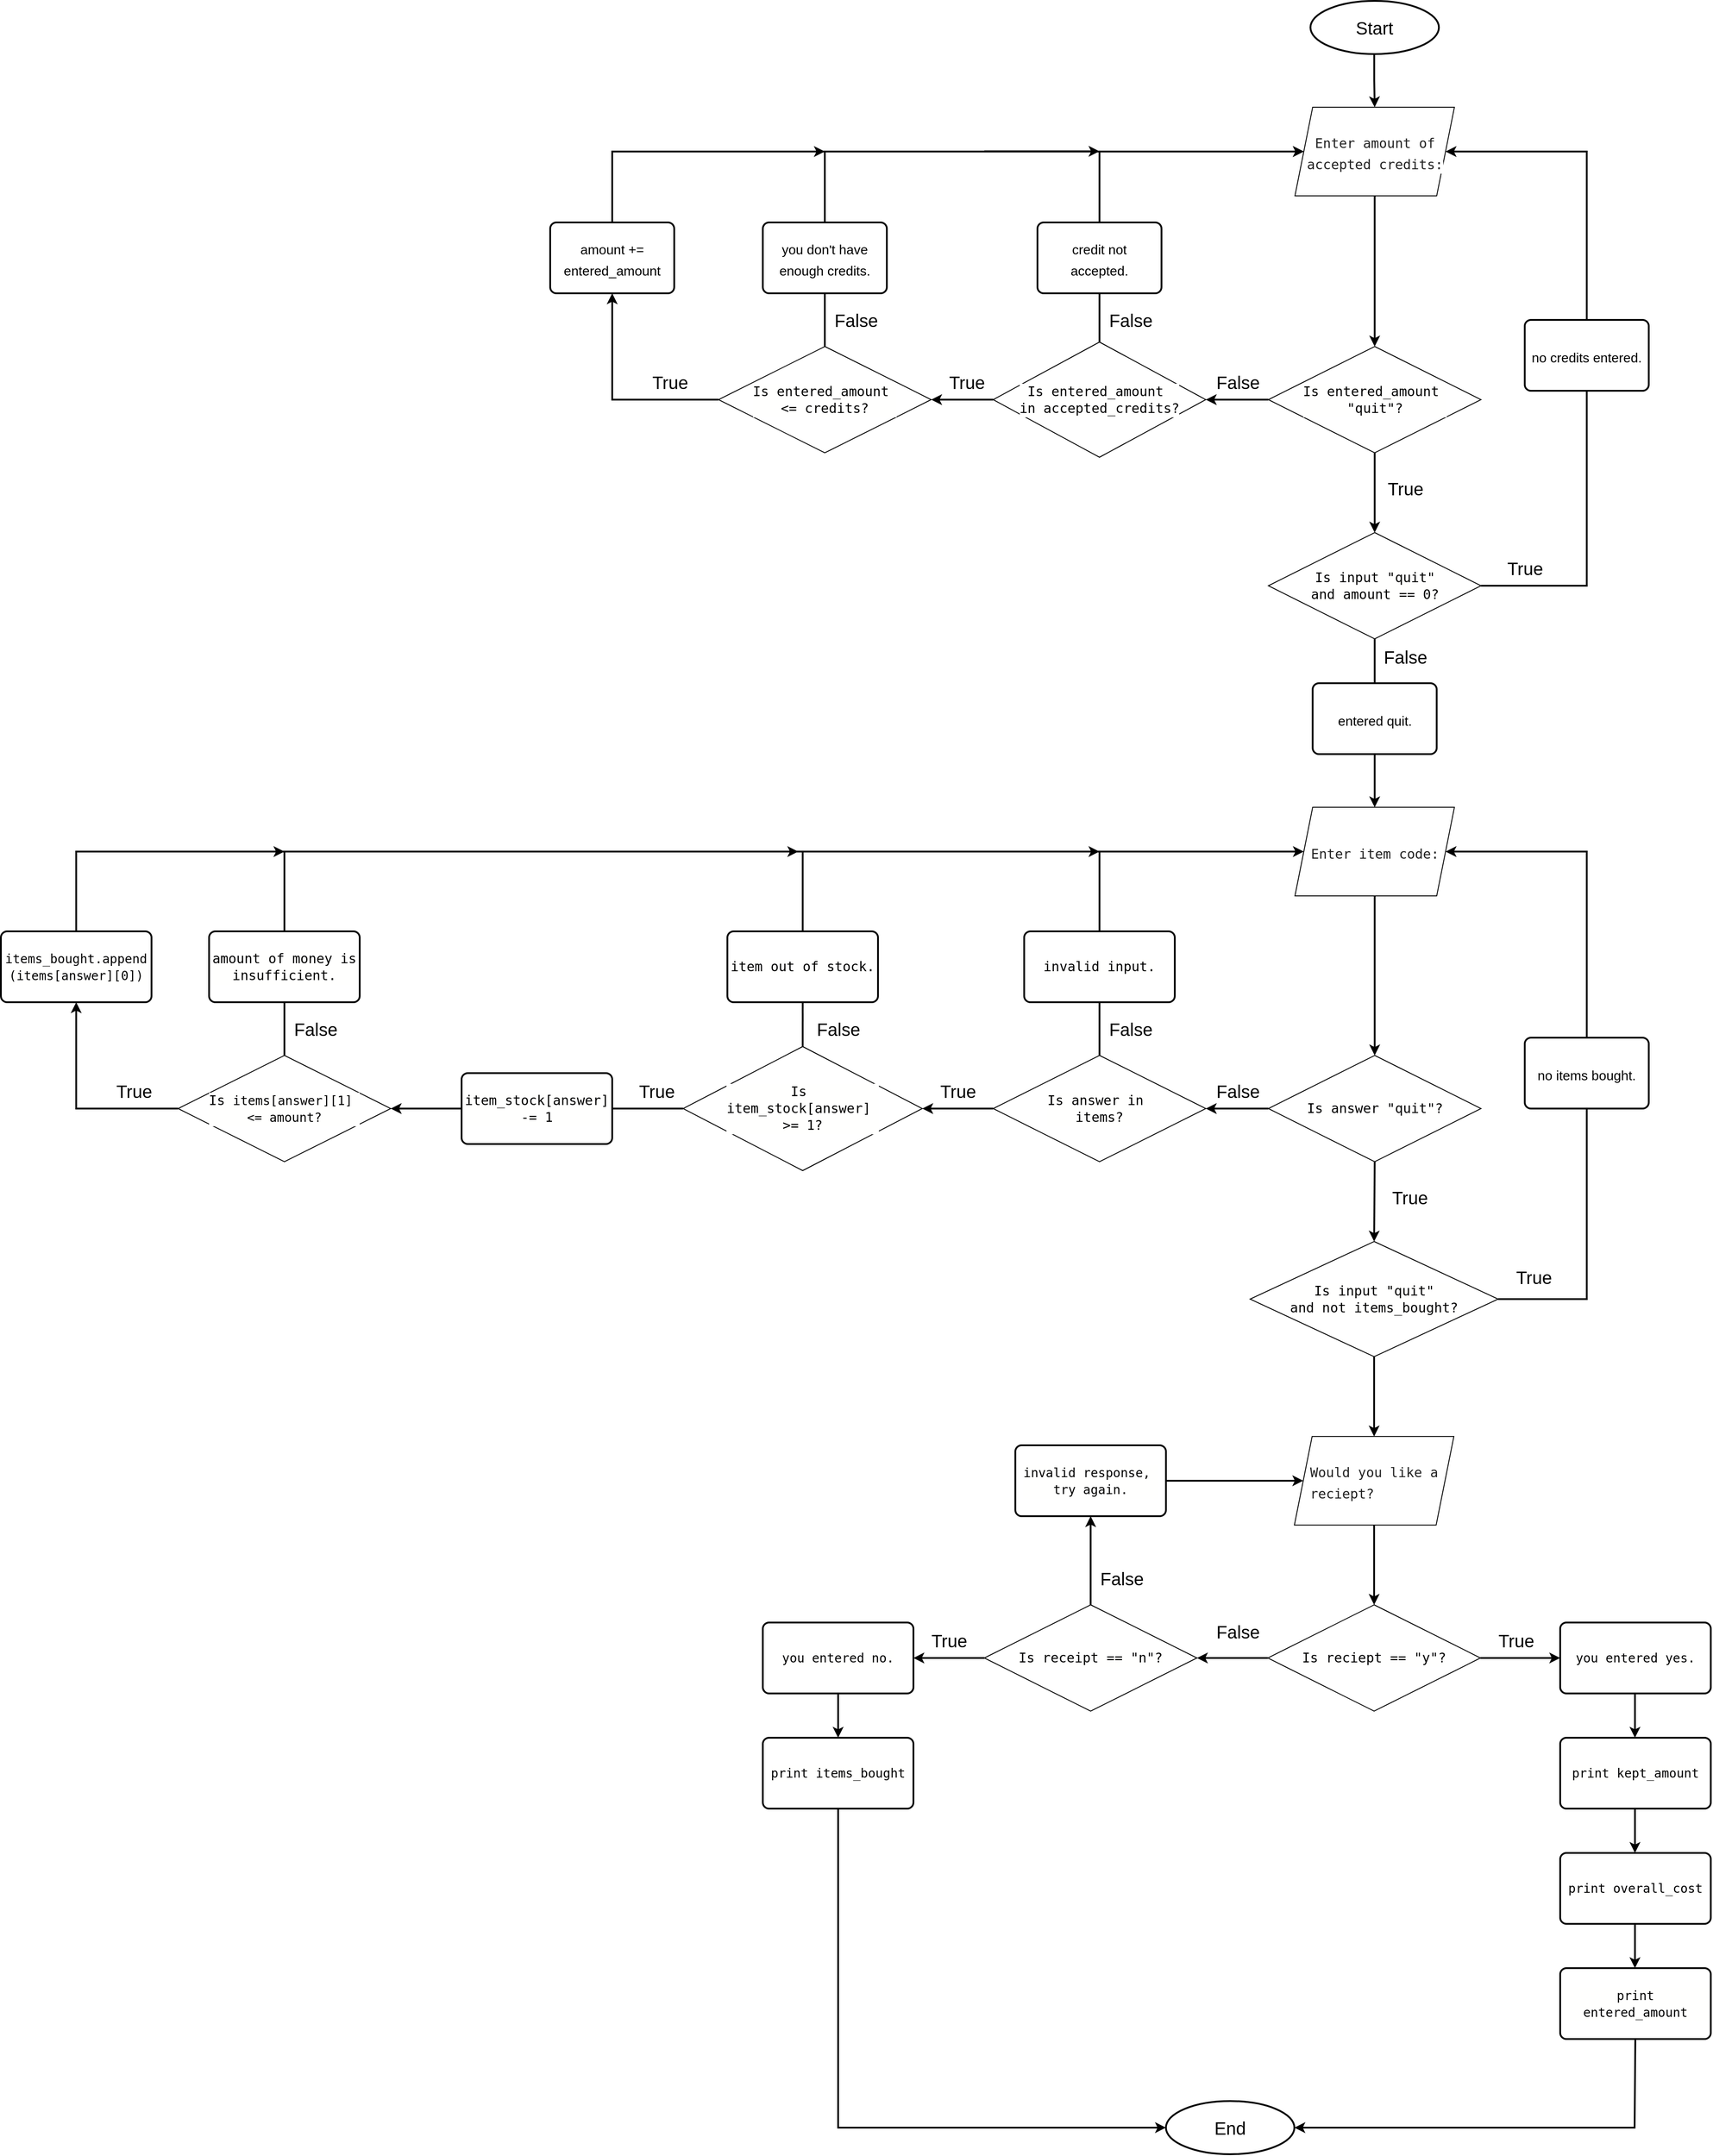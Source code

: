 <mxfile version="20.6.2" type="github"><diagram id="AeGw32pm_q0dVkdptVZy" name="Page-1"><mxGraphModel dx="5394" dy="1588" grid="1" gridSize="10" guides="1" tooltips="1" connect="1" arrows="1" fold="1" page="1" pageScale="1" pageWidth="850" pageHeight="1100" math="0" shadow="0"><root><mxCell id="0"/><mxCell id="1" parent="0"/><mxCell id="p3acffodRcYnQTHABp-Y-1" value="&lt;font style=&quot;font-size: 20px;&quot;&gt;Start&lt;/font&gt;" style="strokeWidth=2;html=1;shape=mxgraph.flowchart.start_1;whiteSpace=wrap;" vertex="1" parent="1"><mxGeometry x="-851.87" y="80" width="145" height="60" as="geometry"/></mxCell><mxCell id="p3acffodRcYnQTHABp-Y-3" value="" style="endArrow=classic;html=1;rounded=0;fontSize=20;entryX=0.5;entryY=0;entryDx=0;entryDy=0;strokeWidth=2;" edge="1" parent="1" target="p3acffodRcYnQTHABp-Y-4"><mxGeometry width="50" height="50" relative="1" as="geometry"><mxPoint x="-779.88" y="140" as="sourcePoint"/><mxPoint x="-779.88" y="200" as="targetPoint"/><Array as="points"><mxPoint x="-779.88" y="170"/></Array></mxGeometry></mxCell><mxCell id="p3acffodRcYnQTHABp-Y-4" value="&lt;span style=&quot;color: rgb(33, 33, 33); font-family: monospace; text-align: start; background-color: rgb(255, 255, 255);&quot;&gt;&lt;font style=&quot;font-size: 15px;&quot;&gt;Enter amount of &lt;br&gt;accepted credits:&lt;/font&gt;&lt;/span&gt;" style="shape=parallelogram;perimeter=parallelogramPerimeter;whiteSpace=wrap;html=1;fixedSize=1;fontSize=20;" vertex="1" parent="1"><mxGeometry x="-869.37" y="200" width="180" height="100" as="geometry"/></mxCell><mxCell id="p3acffodRcYnQTHABp-Y-7" value="&lt;div style=&quot;background-color: rgb(255, 255, 254); font-family: monospace, Consolas, &amp;quot;Courier New&amp;quot;, monospace; line-height: 19px; font-size: 15px;&quot;&gt;Is entered_amount&amp;nbsp;&lt;/div&gt;&lt;div style=&quot;background-color: rgb(255, 255, 254); font-family: monospace, Consolas, &amp;quot;Courier New&amp;quot;, monospace; line-height: 19px; font-size: 15px;&quot;&gt;&quot;quit&quot;?&lt;/div&gt;" style="rhombus;whiteSpace=wrap;html=1;fontSize=20;" vertex="1" parent="1"><mxGeometry x="-899.37" y="470" width="240.01" height="120" as="geometry"/></mxCell><mxCell id="p3acffodRcYnQTHABp-Y-10" value="" style="endArrow=classic;html=1;rounded=0;fontSize=15;strokeWidth=2;exitX=0.5;exitY=1;exitDx=0;exitDy=0;entryX=0.5;entryY=0;entryDx=0;entryDy=0;" edge="1" parent="1" source="p3acffodRcYnQTHABp-Y-7" target="p3acffodRcYnQTHABp-Y-77"><mxGeometry width="50" height="50" relative="1" as="geometry"><mxPoint x="-650" y="500" as="sourcePoint"/><mxPoint x="-779" y="700" as="targetPoint"/><Array as="points"/></mxGeometry></mxCell><mxCell id="p3acffodRcYnQTHABp-Y-22" value="&lt;span style=&quot;font-size: 20px;&quot;&gt;False&lt;/span&gt;" style="text;html=1;align=center;verticalAlign=middle;resizable=0;points=[];autosize=1;strokeColor=none;fillColor=none;fontSize=15;" vertex="1" parent="1"><mxGeometry x="-969.37" y="490" width="70" height="40" as="geometry"/></mxCell><mxCell id="p3acffodRcYnQTHABp-Y-28" value="" style="endArrow=classic;html=1;rounded=0;strokeWidth=2;fontSize=20;fontColor=#000000;jumpSize=8;entryX=0;entryY=0.5;entryDx=0;entryDy=0;" edge="1" parent="1" target="p3acffodRcYnQTHABp-Y-4"><mxGeometry width="50" height="50" relative="1" as="geometry"><mxPoint x="-1020" y="250" as="sourcePoint"/><mxPoint x="-800" y="320" as="targetPoint"/></mxGeometry></mxCell><mxCell id="p3acffodRcYnQTHABp-Y-29" value="&lt;div style=&quot;background-color: rgb(255, 255, 254); font-family: monospace, Consolas, &amp;quot;Courier New&amp;quot;, monospace; line-height: 19px; font-size: 15px;&quot;&gt;&lt;font style=&quot;font-size: 15px;&quot;&gt;Is entered_amount&amp;nbsp;&lt;/font&gt;&lt;/div&gt;&lt;div style=&quot;background-color: rgb(255, 255, 254); font-family: monospace, Consolas, &amp;quot;Courier New&amp;quot;, monospace; line-height: 19px; font-size: 15px;&quot;&gt;&lt;font style=&quot;font-size: 15px;&quot;&gt;&amp;lt;=&amp;nbsp;&lt;/font&gt;credits?&lt;/div&gt;" style="rhombus;whiteSpace=wrap;html=1;fontSize=20;" vertex="1" parent="1"><mxGeometry x="-1520" y="470" width="240.01" height="120" as="geometry"/></mxCell><mxCell id="p3acffodRcYnQTHABp-Y-34" value="" style="endArrow=classic;html=1;rounded=0;strokeWidth=2;fontSize=20;fontColor=#000000;jumpSize=8;exitX=0;exitY=0.5;exitDx=0;exitDy=0;entryX=1;entryY=0.5;entryDx=0;entryDy=0;" edge="1" parent="1" source="p3acffodRcYnQTHABp-Y-7" target="p3acffodRcYnQTHABp-Y-36"><mxGeometry width="50" height="50" relative="1" as="geometry"><mxPoint x="-919.37" y="530.0" as="sourcePoint"/><mxPoint x="-780" y="660" as="targetPoint"/></mxGeometry></mxCell><mxCell id="p3acffodRcYnQTHABp-Y-36" value="&lt;div style=&quot;background-color: rgb(255, 255, 254); font-family: monospace, Consolas, &amp;quot;Courier New&amp;quot;, monospace; line-height: 19px; font-size: 15px;&quot;&gt;&lt;font style=&quot;font-size: 15px;&quot;&gt;Is entered_amount&amp;nbsp;&lt;/font&gt;&lt;/div&gt;&lt;div style=&quot;background-color: rgb(255, 255, 254); font-family: monospace, Consolas, &amp;quot;Courier New&amp;quot;, monospace; line-height: 19px; font-size: 15px;&quot;&gt;&lt;font style=&quot;font-size: 15px;&quot;&gt;in&amp;nbsp;&lt;/font&gt;accepted_credits?&lt;/div&gt;" style="rhombus;whiteSpace=wrap;html=1;fontSize=20;" vertex="1" parent="1"><mxGeometry x="-1210" y="465" width="240.01" height="130" as="geometry"/></mxCell><mxCell id="p3acffodRcYnQTHABp-Y-44" value="&lt;span style=&quot;font-size: 20px;&quot;&gt;True&lt;/span&gt;" style="text;html=1;align=center;verticalAlign=middle;resizable=0;points=[];autosize=1;strokeColor=none;fillColor=none;fontSize=15;" vertex="1" parent="1"><mxGeometry x="-1270" y="490" width="60" height="40" as="geometry"/></mxCell><mxCell id="p3acffodRcYnQTHABp-Y-46" value="&lt;span style=&quot;font-size: 15px;&quot;&gt;amount +=&lt;br&gt;entered_amount&lt;/span&gt;" style="rounded=1;whiteSpace=wrap;html=1;absoluteArcSize=1;arcSize=14;strokeWidth=2;fontSize=20;fontColor=#000000;" vertex="1" parent="1"><mxGeometry x="-1710" y="330" width="140" height="80" as="geometry"/></mxCell><mxCell id="p3acffodRcYnQTHABp-Y-58" value="&lt;span style=&quot;color: rgb(33, 33, 33); font-family: monospace; text-align: start; background-color: rgb(255, 255, 255);&quot;&gt;&lt;font style=&quot;font-size: 15px;&quot;&gt;Enter item code:&lt;/font&gt;&lt;/span&gt;" style="shape=parallelogram;perimeter=parallelogramPerimeter;whiteSpace=wrap;html=1;fixedSize=1;fontSize=20;" vertex="1" parent="1"><mxGeometry x="-869.36" y="990" width="180" height="100" as="geometry"/></mxCell><mxCell id="p3acffodRcYnQTHABp-Y-59" value="&lt;div style=&quot;background-color: rgb(255, 255, 254); font-family: monospace, Consolas, &amp;quot;Courier New&amp;quot;, monospace; line-height: 19px; font-size: 15px;&quot;&gt;&lt;font style=&quot;font-size: 15px;&quot;&gt;Is answer in&amp;nbsp;&lt;/font&gt;&lt;/div&gt;&lt;div style=&quot;background-color: rgb(255, 255, 254); font-family: monospace, Consolas, &amp;quot;Courier New&amp;quot;, monospace; line-height: 19px; font-size: 15px;&quot;&gt;&lt;font style=&quot;font-size: 15px;&quot;&gt;items?&lt;/font&gt;&lt;/div&gt;" style="rhombus;whiteSpace=wrap;html=1;fontSize=20;" vertex="1" parent="1"><mxGeometry x="-1209.99" y="1270" width="240.01" height="120" as="geometry"/></mxCell><mxCell id="p3acffodRcYnQTHABp-Y-61" value="&lt;div style=&quot;background-color: rgb(255, 255, 254); font-family: monospace, Consolas, &amp;quot;Courier New&amp;quot;, monospace; line-height: 19px; font-size: 15px;&quot;&gt;Is answer &quot;quit&quot;?&lt;/div&gt;" style="rhombus;whiteSpace=wrap;html=1;fontSize=20;" vertex="1" parent="1"><mxGeometry x="-899.36" y="1270" width="240.01" height="120" as="geometry"/></mxCell><mxCell id="p3acffodRcYnQTHABp-Y-62" value="" style="endArrow=classic;html=1;rounded=0;strokeWidth=2;fontSize=15;fontColor=#000000;jumpSize=8;exitX=0;exitY=0.5;exitDx=0;exitDy=0;entryX=1;entryY=0.5;entryDx=0;entryDy=0;" edge="1" parent="1" source="p3acffodRcYnQTHABp-Y-36" target="p3acffodRcYnQTHABp-Y-29"><mxGeometry width="50" height="50" relative="1" as="geometry"><mxPoint x="-1230" y="650" as="sourcePoint"/><mxPoint x="-1180" y="600" as="targetPoint"/></mxGeometry></mxCell><mxCell id="p3acffodRcYnQTHABp-Y-69" value="" style="endArrow=classic;html=1;rounded=0;strokeWidth=2;fontSize=15;fontColor=#000000;jumpSize=8;exitX=0.5;exitY=1;exitDx=0;exitDy=0;entryX=0.5;entryY=0;entryDx=0;entryDy=0;" edge="1" parent="1" source="p3acffodRcYnQTHABp-Y-4" target="p3acffodRcYnQTHABp-Y-7"><mxGeometry width="50" height="50" relative="1" as="geometry"><mxPoint x="-759.37" y="300" as="sourcePoint"/><mxPoint x="-730" y="400" as="targetPoint"/></mxGeometry></mxCell><mxCell id="p3acffodRcYnQTHABp-Y-70" value="" style="endArrow=classic;html=1;rounded=0;strokeWidth=2;fontSize=15;fontColor=#000000;jumpSize=8;exitX=0;exitY=0.5;exitDx=0;exitDy=0;entryX=0.5;entryY=1;entryDx=0;entryDy=0;" edge="1" parent="1" source="p3acffodRcYnQTHABp-Y-29" target="p3acffodRcYnQTHABp-Y-46"><mxGeometry width="50" height="50" relative="1" as="geometry"><mxPoint x="-1550" y="580" as="sourcePoint"/><mxPoint x="-1720" y="530" as="targetPoint"/><Array as="points"><mxPoint x="-1640" y="530"/></Array></mxGeometry></mxCell><mxCell id="p3acffodRcYnQTHABp-Y-73" value="" style="endArrow=classic;html=1;rounded=0;strokeWidth=2;fontSize=15;fontColor=#000000;jumpSize=8;exitX=0.5;exitY=0;exitDx=0;exitDy=0;" edge="1" parent="1" source="p3acffodRcYnQTHABp-Y-46" target="p3acffodRcYnQTHABp-Y-4"><mxGeometry width="50" height="50" relative="1" as="geometry"><mxPoint x="-1650" y="280" as="sourcePoint"/><mxPoint x="-1620" y="200" as="targetPoint"/><Array as="points"><mxPoint x="-1640" y="250"/></Array></mxGeometry></mxCell><mxCell id="p3acffodRcYnQTHABp-Y-74" value="" style="endArrow=classic;html=1;rounded=0;strokeWidth=2;fontSize=15;fontColor=#000000;jumpSize=8;entryX=0.5;entryY=0;entryDx=0;entryDy=0;exitX=0.5;exitY=1;exitDx=0;exitDy=0;" edge="1" parent="1" source="p3acffodRcYnQTHABp-Y-58" target="p3acffodRcYnQTHABp-Y-61"><mxGeometry width="50" height="50" relative="1" as="geometry"><mxPoint x="-1139.99" y="960" as="sourcePoint"/><mxPoint x="-1089.99" y="910" as="targetPoint"/></mxGeometry></mxCell><mxCell id="p3acffodRcYnQTHABp-Y-75" value="" style="endArrow=none;html=1;rounded=0;strokeWidth=2;fontSize=15;fontColor=#000000;jumpSize=8;exitX=0.5;exitY=0;exitDx=0;exitDy=0;" edge="1" parent="1" source="p3acffodRcYnQTHABp-Y-36"><mxGeometry width="50" height="50" relative="1" as="geometry"><mxPoint x="-1060" y="430" as="sourcePoint"/><mxPoint x="-1090" y="250" as="targetPoint"/></mxGeometry></mxCell><mxCell id="p3acffodRcYnQTHABp-Y-76" value="" style="endArrow=none;html=1;rounded=0;strokeWidth=2;fontSize=15;fontColor=#000000;jumpSize=8;exitX=0.5;exitY=0;exitDx=0;exitDy=0;" edge="1" parent="1"><mxGeometry width="50" height="50" relative="1" as="geometry"><mxPoint x="-1399.995" y="470" as="sourcePoint"/><mxPoint x="-1400" y="250" as="targetPoint"/></mxGeometry></mxCell><mxCell id="p3acffodRcYnQTHABp-Y-77" value="&lt;div style=&quot;background-color: rgb(255, 255, 254); font-family: monospace, Consolas, &amp;quot;Courier New&amp;quot;, monospace; line-height: 19px; font-size: 15px;&quot;&gt;Is input &quot;quit&quot;&lt;/div&gt;&lt;div style=&quot;background-color: rgb(255, 255, 254); font-family: monospace, Consolas, &amp;quot;Courier New&amp;quot;, monospace; line-height: 19px; font-size: 15px;&quot;&gt;and amount == 0?&lt;/div&gt;" style="rhombus;whiteSpace=wrap;html=1;fontSize=20;" vertex="1" parent="1"><mxGeometry x="-899.37" y="680" width="240.01" height="120" as="geometry"/></mxCell><mxCell id="p3acffodRcYnQTHABp-Y-79" value="" style="endArrow=classic;html=1;rounded=0;strokeWidth=2;fontSize=15;fontColor=#000000;jumpSize=8;exitX=1;exitY=0.5;exitDx=0;exitDy=0;entryX=1;entryY=0.5;entryDx=0;entryDy=0;" edge="1" parent="1" source="p3acffodRcYnQTHABp-Y-77" target="p3acffodRcYnQTHABp-Y-4"><mxGeometry width="50" height="50" relative="1" as="geometry"><mxPoint x="-630" y="740" as="sourcePoint"/><mxPoint x="-540" y="200.588" as="targetPoint"/><Array as="points"><mxPoint x="-540" y="740"/><mxPoint x="-540" y="250"/></Array></mxGeometry></mxCell><mxCell id="p3acffodRcYnQTHABp-Y-80" value="" style="endArrow=classic;html=1;rounded=0;strokeWidth=2;fontSize=15;fontColor=#000000;jumpSize=8;exitX=0.5;exitY=1;exitDx=0;exitDy=0;entryX=0.5;entryY=0;entryDx=0;entryDy=0;" edge="1" parent="1" source="p3acffodRcYnQTHABp-Y-77" target="p3acffodRcYnQTHABp-Y-58"><mxGeometry width="50" height="50" relative="1" as="geometry"><mxPoint x="-800" y="890" as="sourcePoint"/><mxPoint x="-750" y="840" as="targetPoint"/></mxGeometry></mxCell><mxCell id="p3acffodRcYnQTHABp-Y-83" value="" style="endArrow=classic;html=1;rounded=0;strokeWidth=2;fontSize=15;fontColor=#000000;jumpSize=8;" edge="1" parent="1"><mxGeometry width="50" height="50" relative="1" as="geometry"><mxPoint x="-1530" y="250" as="sourcePoint"/><mxPoint x="-1400" y="250" as="targetPoint"/></mxGeometry></mxCell><mxCell id="p3acffodRcYnQTHABp-Y-84" value="" style="endArrow=classic;html=1;rounded=0;strokeWidth=2;fontSize=15;fontColor=#000000;jumpSize=8;" edge="1" parent="1"><mxGeometry width="50" height="50" relative="1" as="geometry"><mxPoint x="-1220" y="249.76" as="sourcePoint"/><mxPoint x="-1090" y="249.76" as="targetPoint"/></mxGeometry></mxCell><mxCell id="p3acffodRcYnQTHABp-Y-85" value="&lt;div style=&quot;background-color: rgb(255, 255, 254); font-family: monospace, Consolas, &amp;quot;Courier New&amp;quot;, monospace; line-height: 19px; font-size: 15px;&quot;&gt;Is input &quot;quit&quot;&lt;/div&gt;&lt;div style=&quot;background-color: rgb(255, 255, 254); font-family: monospace, Consolas, &amp;quot;Courier New&amp;quot;, monospace; line-height: 19px; font-size: 15px;&quot;&gt;and not items_bought?&lt;/div&gt;" style="rhombus;whiteSpace=wrap;html=1;fontSize=20;" vertex="1" parent="1"><mxGeometry x="-919.99" y="1480" width="280" height="130" as="geometry"/></mxCell><mxCell id="p3acffodRcYnQTHABp-Y-86" value="" style="endArrow=classic;html=1;rounded=0;fontSize=15;strokeWidth=2;exitX=0.5;exitY=1;exitDx=0;exitDy=0;entryX=0.5;entryY=0;entryDx=0;entryDy=0;" edge="1" parent="1" source="p3acffodRcYnQTHABp-Y-61" target="p3acffodRcYnQTHABp-Y-85"><mxGeometry width="50" height="50" relative="1" as="geometry"><mxPoint x="-749.34" y="1400" as="sourcePoint"/><mxPoint x="-750.64" y="1510" as="targetPoint"/><Array as="points"/></mxGeometry></mxCell><mxCell id="p3acffodRcYnQTHABp-Y-87" value="" style="endArrow=classic;html=1;rounded=0;strokeWidth=2;fontSize=15;fontColor=#000000;jumpSize=8;exitX=1;exitY=0.5;exitDx=0;exitDy=0;entryX=1;entryY=0.5;entryDx=0;entryDy=0;" edge="1" parent="1" source="p3acffodRcYnQTHABp-Y-85" target="p3acffodRcYnQTHABp-Y-58"><mxGeometry width="50" height="50" relative="1" as="geometry"><mxPoint x="-609.99" y="1480" as="sourcePoint"/><mxPoint x="-539.99" y="1010" as="targetPoint"/><Array as="points"><mxPoint x="-539.99" y="1545"/><mxPoint x="-539.99" y="1040"/></Array></mxGeometry></mxCell><mxCell id="p3acffodRcYnQTHABp-Y-90" value="&lt;div style=&quot;background-color: rgb(255, 255, 254); font-family: monospace, Consolas, &amp;quot;Courier New&amp;quot;, monospace; line-height: 19px; font-size: 15px;&quot;&gt;&lt;font style=&quot;font-size: 15px;&quot;&gt;Is&amp;nbsp;&lt;/font&gt;&lt;/div&gt;&lt;div style=&quot;background-color: rgb(255, 255, 254); font-family: monospace, Consolas, &amp;quot;Courier New&amp;quot;, monospace; line-height: 19px; font-size: 15px;&quot;&gt;&lt;font style=&quot;font-size: 15px;&quot;&gt;item_stock[answer]&amp;nbsp;&lt;/font&gt;&lt;/div&gt;&lt;div style=&quot;background-color: rgb(255, 255, 254); font-family: monospace, Consolas, &amp;quot;Courier New&amp;quot;, monospace; line-height: 19px; font-size: 15px;&quot;&gt;&lt;font style=&quot;font-size: 15px;&quot;&gt;&amp;gt;= 1?&lt;/font&gt;&lt;/div&gt;" style="rhombus;whiteSpace=wrap;html=1;fontSize=20;" vertex="1" parent="1"><mxGeometry x="-1559.99" y="1260" width="270.01" height="140" as="geometry"/></mxCell><mxCell id="p3acffodRcYnQTHABp-Y-91" value="&lt;span style=&quot;font-size: 15px;&quot;&gt;you don't have enough credits.&lt;/span&gt;" style="rounded=1;whiteSpace=wrap;html=1;absoluteArcSize=1;arcSize=14;strokeWidth=2;fontSize=20;fontColor=#000000;" vertex="1" parent="1"><mxGeometry x="-1469.99" y="330" width="140" height="80" as="geometry"/></mxCell><mxCell id="p3acffodRcYnQTHABp-Y-92" value="&lt;font style=&quot;font-size: 15px;&quot;&gt;credit not &lt;br&gt;accepted.&lt;/font&gt;" style="rounded=1;whiteSpace=wrap;html=1;absoluteArcSize=1;arcSize=14;strokeWidth=2;fontSize=20;fontColor=#000000;" vertex="1" parent="1"><mxGeometry x="-1160" y="330" width="140" height="80" as="geometry"/></mxCell><mxCell id="p3acffodRcYnQTHABp-Y-93" value="&lt;font style=&quot;font-size: 15px;&quot;&gt;no credits entered.&lt;br&gt;&lt;/font&gt;" style="rounded=1;whiteSpace=wrap;html=1;absoluteArcSize=1;arcSize=14;strokeWidth=2;fontSize=20;fontColor=#000000;" vertex="1" parent="1"><mxGeometry x="-610" y="440" width="140" height="80" as="geometry"/></mxCell><mxCell id="p3acffodRcYnQTHABp-Y-94" value="&lt;span style=&quot;font-size: 20px;&quot;&gt;True&lt;/span&gt;" style="text;html=1;align=center;verticalAlign=middle;resizable=0;points=[];autosize=1;strokeColor=none;fillColor=none;fontSize=15;" vertex="1" parent="1"><mxGeometry x="-1605" y="490" width="60" height="40" as="geometry"/></mxCell><mxCell id="p3acffodRcYnQTHABp-Y-95" value="&lt;span style=&quot;font-size: 20px;&quot;&gt;False&lt;/span&gt;" style="text;html=1;align=center;verticalAlign=middle;resizable=0;points=[];autosize=1;strokeColor=none;fillColor=none;fontSize=15;" vertex="1" parent="1"><mxGeometry x="-1090" y="420" width="70" height="40" as="geometry"/></mxCell><mxCell id="p3acffodRcYnQTHABp-Y-96" value="&lt;span style=&quot;font-size: 20px;&quot;&gt;False&lt;/span&gt;" style="text;html=1;align=center;verticalAlign=middle;resizable=0;points=[];autosize=1;strokeColor=none;fillColor=none;fontSize=15;" vertex="1" parent="1"><mxGeometry x="-1399.99" y="420" width="70" height="40" as="geometry"/></mxCell><mxCell id="p3acffodRcYnQTHABp-Y-97" value="&lt;span style=&quot;font-size: 20px;&quot;&gt;True&lt;/span&gt;" style="text;html=1;align=center;verticalAlign=middle;resizable=0;points=[];autosize=1;strokeColor=none;fillColor=none;fontSize=15;" vertex="1" parent="1"><mxGeometry x="-775" y="610" width="60" height="40" as="geometry"/></mxCell><mxCell id="p3acffodRcYnQTHABp-Y-99" value="&lt;span style=&quot;font-size: 20px;&quot;&gt;False&lt;/span&gt;" style="text;html=1;align=center;verticalAlign=middle;resizable=0;points=[];autosize=1;strokeColor=none;fillColor=none;fontSize=15;" vertex="1" parent="1"><mxGeometry x="-780" y="800" width="70" height="40" as="geometry"/></mxCell><mxCell id="p3acffodRcYnQTHABp-Y-100" value="&lt;span style=&quot;font-size: 20px;&quot;&gt;True&lt;/span&gt;" style="text;html=1;align=center;verticalAlign=middle;resizable=0;points=[];autosize=1;strokeColor=none;fillColor=none;fontSize=15;" vertex="1" parent="1"><mxGeometry x="-640" y="700" width="60" height="40" as="geometry"/></mxCell><mxCell id="p3acffodRcYnQTHABp-Y-101" value="&lt;font style=&quot;font-size: 15px;&quot;&gt;no items bought.&lt;br&gt;&lt;/font&gt;" style="rounded=1;whiteSpace=wrap;html=1;absoluteArcSize=1;arcSize=14;strokeWidth=2;fontSize=20;fontColor=#000000;" vertex="1" parent="1"><mxGeometry x="-609.99" y="1250" width="140" height="80" as="geometry"/></mxCell><mxCell id="p3acffodRcYnQTHABp-Y-102" value="&lt;span style=&quot;font-size: 20px;&quot;&gt;True&lt;/span&gt;" style="text;html=1;align=center;verticalAlign=middle;resizable=0;points=[];autosize=1;strokeColor=none;fillColor=none;fontSize=15;" vertex="1" parent="1"><mxGeometry x="-769.99" y="1410" width="60" height="40" as="geometry"/></mxCell><mxCell id="p3acffodRcYnQTHABp-Y-103" value="&lt;span style=&quot;font-size: 20px;&quot;&gt;True&lt;/span&gt;" style="text;html=1;align=center;verticalAlign=middle;resizable=0;points=[];autosize=1;strokeColor=none;fillColor=none;fontSize=15;" vertex="1" parent="1"><mxGeometry x="-629.99" y="1500" width="60" height="40" as="geometry"/></mxCell><mxCell id="p3acffodRcYnQTHABp-Y-104" value="" style="endArrow=classic;html=1;rounded=0;strokeWidth=2;fontSize=20;fontColor=#000000;jumpSize=8;entryX=1;entryY=0.5;entryDx=0;entryDy=0;exitX=0;exitY=0.5;exitDx=0;exitDy=0;" edge="1" parent="1" source="p3acffodRcYnQTHABp-Y-61" target="p3acffodRcYnQTHABp-Y-59"><mxGeometry width="50" height="50" relative="1" as="geometry"><mxPoint x="-909.99" y="1350" as="sourcePoint"/><mxPoint x="-969.36" y="1329.38" as="targetPoint"/></mxGeometry></mxCell><mxCell id="p3acffodRcYnQTHABp-Y-105" value="" style="endArrow=classic;html=1;rounded=0;strokeWidth=2;fontSize=20;fontColor=#000000;jumpSize=8;exitX=0;exitY=0.5;exitDx=0;exitDy=0;entryX=1;entryY=0.5;entryDx=0;entryDy=0;" edge="1" parent="1" source="p3acffodRcYnQTHABp-Y-59" target="p3acffodRcYnQTHABp-Y-90"><mxGeometry width="50" height="50" relative="1" as="geometry"><mxPoint x="-1209.99" y="1329.38" as="sourcePoint"/><mxPoint x="-1280.61" y="1329.38" as="targetPoint"/></mxGeometry></mxCell><mxCell id="p3acffodRcYnQTHABp-Y-109" value="&lt;font style=&quot;font-size: 15px;&quot;&gt;&lt;div style=&quot;background-color: rgb(255, 255, 254); font-family: monospace, Consolas, &amp;quot;Courier New&amp;quot;, monospace; line-height: 19px;&quot;&gt;item_stock[answer]&lt;br&gt;&lt;/div&gt;&lt;div style=&quot;background-color: rgb(255, 255, 254); font-family: monospace, Consolas, &amp;quot;Courier New&amp;quot;, monospace; line-height: 19px;&quot;&gt;-= 1&lt;/div&gt;&lt;/font&gt;" style="rounded=1;whiteSpace=wrap;html=1;absoluteArcSize=1;arcSize=14;strokeWidth=2;fontSize=20;fontColor=#000000;" vertex="1" parent="1"><mxGeometry x="-1809.99" y="1290" width="170" height="80" as="geometry"/></mxCell><mxCell id="p3acffodRcYnQTHABp-Y-111" value="&lt;span style=&quot;font-size: 20px;&quot;&gt;False&lt;/span&gt;" style="text;html=1;align=center;verticalAlign=middle;resizable=0;points=[];autosize=1;strokeColor=none;fillColor=none;fontSize=15;" vertex="1" parent="1"><mxGeometry x="-969.36" y="1290" width="70" height="40" as="geometry"/></mxCell><mxCell id="p3acffodRcYnQTHABp-Y-112" value="&lt;span style=&quot;font-size: 20px;&quot;&gt;True&lt;/span&gt;" style="text;html=1;align=center;verticalAlign=middle;resizable=0;points=[];autosize=1;strokeColor=none;fillColor=none;fontSize=15;" vertex="1" parent="1"><mxGeometry x="-1279.98" y="1290" width="60" height="40" as="geometry"/></mxCell><mxCell id="p3acffodRcYnQTHABp-Y-113" value="&lt;span style=&quot;font-size: 20px;&quot;&gt;True&lt;/span&gt;" style="text;html=1;align=center;verticalAlign=middle;resizable=0;points=[];autosize=1;strokeColor=none;fillColor=none;fontSize=15;" vertex="1" parent="1"><mxGeometry x="-1619.99" y="1290" width="60" height="40" as="geometry"/></mxCell><mxCell id="p3acffodRcYnQTHABp-Y-114" value="" style="endArrow=classic;html=1;rounded=0;strokeWidth=2;fontSize=20;fontColor=#000000;jumpSize=8;entryX=1;entryY=0.5;entryDx=0;entryDy=0;exitX=0;exitY=0.5;exitDx=0;exitDy=0;" edge="1" parent="1" source="p3acffodRcYnQTHABp-Y-109" target="p3acffodRcYnQTHABp-Y-115"><mxGeometry width="50" height="50" relative="1" as="geometry"><mxPoint x="-1829.99" y="1310" as="sourcePoint"/><mxPoint x="-1889.99" y="1330.0" as="targetPoint"/></mxGeometry></mxCell><mxCell id="p3acffodRcYnQTHABp-Y-115" value="&lt;div style=&quot;background-color: rgb(255, 255, 254); font-family: monospace, Consolas, &amp;quot;Courier New&amp;quot;, monospace; line-height: 19px; font-size: 15px;&quot;&gt;&lt;font style=&quot;font-size: 15px;&quot;&gt;Is&amp;nbsp;&lt;span style=&quot;font-size: 14px;&quot;&gt;items[answer][1]&lt;/span&gt;&lt;span style=&quot;font-size: 14px;&quot;&gt;&amp;nbsp;&lt;/span&gt;&lt;/font&gt;&lt;/div&gt;&lt;div style=&quot;background-color: rgb(255, 255, 254); font-family: monospace, Consolas, &amp;quot;Courier New&amp;quot;, monospace; line-height: 19px; font-size: 15px;&quot;&gt;&lt;font style=&quot;font-size: 15px;&quot;&gt;&lt;span style=&quot;font-size: 14px;&quot;&gt;&amp;lt;= amount?&lt;/span&gt;&lt;/font&gt;&lt;br&gt;&lt;/div&gt;" style="rhombus;whiteSpace=wrap;html=1;fontSize=20;" vertex="1" parent="1"><mxGeometry x="-2129.99" y="1270" width="240.01" height="120" as="geometry"/></mxCell><mxCell id="p3acffodRcYnQTHABp-Y-116" value="" style="endArrow=none;html=1;rounded=0;strokeWidth=2;fontSize=15;fontColor=#000000;jumpSize=8;entryX=0;entryY=0.5;entryDx=0;entryDy=0;exitX=1;exitY=0.5;exitDx=0;exitDy=0;" edge="1" parent="1" source="p3acffodRcYnQTHABp-Y-109" target="p3acffodRcYnQTHABp-Y-90"><mxGeometry width="50" height="50" relative="1" as="geometry"><mxPoint x="-1809.99" y="1210" as="sourcePoint"/><mxPoint x="-1759.99" y="1160" as="targetPoint"/></mxGeometry></mxCell><mxCell id="p3acffodRcYnQTHABp-Y-119" value="&lt;font style=&quot;font-size: 15px;&quot;&gt;&lt;div style=&quot;background-color: rgb(255, 255, 254); font-family: monospace, Consolas, &amp;quot;Courier New&amp;quot;, monospace; line-height: 19px;&quot;&gt;invalid input.&lt;/div&gt;&lt;/font&gt;" style="rounded=1;whiteSpace=wrap;html=1;absoluteArcSize=1;arcSize=14;strokeWidth=2;fontSize=20;fontColor=#000000;" vertex="1" parent="1"><mxGeometry x="-1174.99" y="1130" width="170" height="80" as="geometry"/></mxCell><mxCell id="p3acffodRcYnQTHABp-Y-120" value="&lt;font style=&quot;font-size: 15px;&quot;&gt;&lt;div style=&quot;background-color: rgb(255, 255, 254); font-family: monospace, Consolas, &amp;quot;Courier New&amp;quot;, monospace; line-height: 19px;&quot;&gt;item out of stock.&lt;/div&gt;&lt;/font&gt;" style="rounded=1;whiteSpace=wrap;html=1;absoluteArcSize=1;arcSize=14;strokeWidth=2;fontSize=20;fontColor=#000000;" vertex="1" parent="1"><mxGeometry x="-1509.98" y="1130" width="170" height="80" as="geometry"/></mxCell><mxCell id="p3acffodRcYnQTHABp-Y-124" value="&lt;font style=&quot;font-size: 15px;&quot;&gt;&lt;div style=&quot;background-color: rgb(255, 255, 254); font-family: monospace, Consolas, &amp;quot;Courier New&amp;quot;, monospace; line-height: 19px;&quot;&gt;&lt;div style=&quot;font-size: 14px; line-height: 19px;&quot;&gt;items_bought.append&lt;/div&gt;&lt;div style=&quot;font-size: 14px; line-height: 19px;&quot;&gt;(items[answer][0])&lt;/div&gt;&lt;/div&gt;&lt;/font&gt;" style="rounded=1;whiteSpace=wrap;html=1;absoluteArcSize=1;arcSize=14;strokeWidth=2;fontSize=20;fontColor=#000000;" vertex="1" parent="1"><mxGeometry x="-2329.99" y="1130" width="170" height="80" as="geometry"/></mxCell><mxCell id="p3acffodRcYnQTHABp-Y-125" value="&lt;font style=&quot;font-size: 15px;&quot;&gt;&lt;div style=&quot;background-color: rgb(255, 255, 254); font-family: monospace, Consolas, &amp;quot;Courier New&amp;quot;, monospace; line-height: 19px;&quot;&gt;amount of money is&lt;/div&gt;&lt;div style=&quot;background-color: rgb(255, 255, 254); font-family: monospace, Consolas, &amp;quot;Courier New&amp;quot;, monospace; line-height: 19px;&quot;&gt;insufficient.&lt;/div&gt;&lt;/font&gt;" style="rounded=1;whiteSpace=wrap;html=1;absoluteArcSize=1;arcSize=14;strokeWidth=2;fontSize=20;fontColor=#000000;" vertex="1" parent="1"><mxGeometry x="-2094.99" y="1130" width="170" height="80" as="geometry"/></mxCell><mxCell id="p3acffodRcYnQTHABp-Y-126" value="" style="endArrow=classic;html=1;rounded=0;strokeWidth=2;fontSize=15;fontColor=#000000;jumpSize=8;exitX=0;exitY=0.5;exitDx=0;exitDy=0;entryX=0.5;entryY=1;entryDx=0;entryDy=0;" edge="1" parent="1" source="p3acffodRcYnQTHABp-Y-115" target="p3acffodRcYnQTHABp-Y-124"><mxGeometry width="50" height="50" relative="1" as="geometry"><mxPoint x="-2129.99" y="1330.0" as="sourcePoint"/><mxPoint x="-2249.99" y="1210" as="targetPoint"/><Array as="points"><mxPoint x="-2244.99" y="1330"/></Array></mxGeometry></mxCell><mxCell id="p3acffodRcYnQTHABp-Y-127" value="" style="endArrow=none;html=1;rounded=0;strokeWidth=2;fontSize=15;fontColor=#000000;jumpSize=8;exitX=0.5;exitY=0;exitDx=0;exitDy=0;entryX=0.5;entryY=1;entryDx=0;entryDy=0;" edge="1" parent="1" source="p3acffodRcYnQTHABp-Y-115" target="p3acffodRcYnQTHABp-Y-125"><mxGeometry width="50" height="50" relative="1" as="geometry"><mxPoint x="-1509.99" y="1240" as="sourcePoint"/><mxPoint x="-1459.99" y="1190" as="targetPoint"/></mxGeometry></mxCell><mxCell id="p3acffodRcYnQTHABp-Y-128" value="" style="endArrow=none;html=1;rounded=0;strokeWidth=2;fontSize=15;fontColor=#000000;jumpSize=8;exitX=0.5;exitY=0;exitDx=0;exitDy=0;entryX=0.5;entryY=1;entryDx=0;entryDy=0;" edge="1" parent="1" source="p3acffodRcYnQTHABp-Y-90" target="p3acffodRcYnQTHABp-Y-120"><mxGeometry width="50" height="50" relative="1" as="geometry"><mxPoint x="-1609.99" y="1250" as="sourcePoint"/><mxPoint x="-1559.99" y="1200" as="targetPoint"/></mxGeometry></mxCell><mxCell id="p3acffodRcYnQTHABp-Y-129" value="" style="endArrow=none;html=1;rounded=0;strokeWidth=2;fontSize=15;fontColor=#000000;jumpSize=8;exitX=0.5;exitY=0;exitDx=0;exitDy=0;entryX=0.5;entryY=1;entryDx=0;entryDy=0;" edge="1" parent="1" source="p3acffodRcYnQTHABp-Y-59" target="p3acffodRcYnQTHABp-Y-119"><mxGeometry width="50" height="50" relative="1" as="geometry"><mxPoint x="-1749.99" y="1220" as="sourcePoint"/><mxPoint x="-1699.99" y="1170" as="targetPoint"/></mxGeometry></mxCell><mxCell id="p3acffodRcYnQTHABp-Y-130" value="" style="endArrow=classic;html=1;rounded=0;strokeWidth=2;fontSize=15;fontColor=#000000;jumpSize=8;exitX=0.5;exitY=0;exitDx=0;exitDy=0;entryX=0;entryY=0.5;entryDx=0;entryDy=0;" edge="1" parent="1" source="p3acffodRcYnQTHABp-Y-124" target="p3acffodRcYnQTHABp-Y-58"><mxGeometry width="50" height="50" relative="1" as="geometry"><mxPoint x="-2169.99" y="1060" as="sourcePoint"/><mxPoint x="-2244.99" y="960" as="targetPoint"/><Array as="points"><mxPoint x="-2244.99" y="1040"/></Array></mxGeometry></mxCell><mxCell id="p3acffodRcYnQTHABp-Y-133" value="" style="endArrow=none;html=1;rounded=0;strokeWidth=2;fontSize=15;fontColor=#000000;jumpSize=8;exitX=0.5;exitY=0;exitDx=0;exitDy=0;" edge="1" parent="1" source="p3acffodRcYnQTHABp-Y-125"><mxGeometry width="50" height="50" relative="1" as="geometry"><mxPoint x="-1969.99" y="1100" as="sourcePoint"/><mxPoint x="-2009.99" y="1040" as="targetPoint"/></mxGeometry></mxCell><mxCell id="p3acffodRcYnQTHABp-Y-134" value="" style="endArrow=none;html=1;rounded=0;strokeWidth=2;fontSize=15;fontColor=#000000;jumpSize=8;exitX=0.5;exitY=0;exitDx=0;exitDy=0;" edge="1" parent="1" source="p3acffodRcYnQTHABp-Y-120"><mxGeometry width="50" height="50" relative="1" as="geometry"><mxPoint x="-1389.99" y="1130" as="sourcePoint"/><mxPoint x="-1424.99" y="1040" as="targetPoint"/></mxGeometry></mxCell><mxCell id="p3acffodRcYnQTHABp-Y-135" value="" style="endArrow=none;html=1;rounded=0;strokeWidth=2;fontSize=15;fontColor=#000000;jumpSize=8;exitX=0.5;exitY=0;exitDx=0;exitDy=0;" edge="1" parent="1" source="p3acffodRcYnQTHABp-Y-119"><mxGeometry width="50" height="50" relative="1" as="geometry"><mxPoint x="-1109.99" y="1110" as="sourcePoint"/><mxPoint x="-1089.99" y="1040" as="targetPoint"/></mxGeometry></mxCell><mxCell id="p3acffodRcYnQTHABp-Y-136" value="" style="endArrow=classic;html=1;rounded=0;strokeWidth=2;fontSize=15;fontColor=#000000;jumpSize=8;" edge="1" parent="1"><mxGeometry width="50" height="50" relative="1" as="geometry"><mxPoint x="-2069.99" y="1040" as="sourcePoint"/><mxPoint x="-2009.99" y="1040" as="targetPoint"/></mxGeometry></mxCell><mxCell id="p3acffodRcYnQTHABp-Y-137" value="" style="endArrow=classic;html=1;rounded=0;strokeWidth=2;fontSize=15;fontColor=#000000;jumpSize=8;" edge="1" parent="1"><mxGeometry width="50" height="50" relative="1" as="geometry"><mxPoint x="-1479.99" y="1040" as="sourcePoint"/><mxPoint x="-1429.99" y="1040" as="targetPoint"/></mxGeometry></mxCell><mxCell id="p3acffodRcYnQTHABp-Y-138" value="" style="endArrow=classic;html=1;rounded=0;strokeWidth=2;fontSize=15;fontColor=#000000;jumpSize=8;" edge="1" parent="1"><mxGeometry width="50" height="50" relative="1" as="geometry"><mxPoint x="-1139.99" y="1040" as="sourcePoint"/><mxPoint x="-1089.99" y="1040" as="targetPoint"/></mxGeometry></mxCell><mxCell id="p3acffodRcYnQTHABp-Y-139" value="&lt;span style=&quot;font-size: 20px;&quot;&gt;True&lt;/span&gt;" style="text;html=1;align=center;verticalAlign=middle;resizable=0;points=[];autosize=1;strokeColor=none;fillColor=none;fontSize=15;" vertex="1" parent="1"><mxGeometry x="-2209.99" y="1290" width="60" height="40" as="geometry"/></mxCell><mxCell id="p3acffodRcYnQTHABp-Y-140" value="&lt;span style=&quot;font-size: 20px;&quot;&gt;False&lt;/span&gt;" style="text;html=1;align=center;verticalAlign=middle;resizable=0;points=[];autosize=1;strokeColor=none;fillColor=none;fontSize=15;" vertex="1" parent="1"><mxGeometry x="-2009.99" y="1220" width="70" height="40" as="geometry"/></mxCell><mxCell id="p3acffodRcYnQTHABp-Y-141" value="&lt;span style=&quot;font-size: 20px;&quot;&gt;False&lt;/span&gt;" style="text;html=1;align=center;verticalAlign=middle;resizable=0;points=[];autosize=1;strokeColor=none;fillColor=none;fontSize=15;" vertex="1" parent="1"><mxGeometry x="-1089.99" y="1220" width="70" height="40" as="geometry"/></mxCell><mxCell id="p3acffodRcYnQTHABp-Y-142" value="&lt;span style=&quot;font-size: 20px;&quot;&gt;False&lt;/span&gt;" style="text;html=1;align=center;verticalAlign=middle;resizable=0;points=[];autosize=1;strokeColor=none;fillColor=none;fontSize=15;" vertex="1" parent="1"><mxGeometry x="-1419.99" y="1220" width="70" height="40" as="geometry"/></mxCell><mxCell id="p3acffodRcYnQTHABp-Y-143" value="" style="endArrow=classic;html=1;rounded=0;fontSize=15;strokeWidth=2;entryX=0.5;entryY=0;entryDx=0;entryDy=0;exitX=0.5;exitY=1;exitDx=0;exitDy=0;" edge="1" parent="1" source="p3acffodRcYnQTHABp-Y-85" target="p3acffodRcYnQTHABp-Y-144"><mxGeometry width="50" height="50" relative="1" as="geometry"><mxPoint x="-780.99" y="1610" as="sourcePoint"/><mxPoint x="-781.42" y="1700" as="targetPoint"/><Array as="points"/></mxGeometry></mxCell><mxCell id="p3acffodRcYnQTHABp-Y-144" value="&lt;div style=&quot;text-align: start;&quot;&gt;&lt;font face=&quot;monospace&quot; color=&quot;#212121&quot;&gt;&lt;span style=&quot;font-size: 15px; background-color: rgb(255, 255, 255);&quot;&gt;Would you like a&lt;/span&gt;&lt;/font&gt;&lt;/div&gt;&lt;div style=&quot;text-align: start;&quot;&gt;&lt;font face=&quot;monospace&quot; color=&quot;#212121&quot;&gt;&lt;span style=&quot;font-size: 15px; background-color: rgb(255, 255, 255);&quot;&gt;reciept?&lt;/span&gt;&lt;/font&gt;&lt;/div&gt;" style="shape=parallelogram;perimeter=parallelogramPerimeter;whiteSpace=wrap;html=1;fixedSize=1;fontSize=20;" vertex="1" parent="1"><mxGeometry x="-869.99" y="1700" width="180" height="100" as="geometry"/></mxCell><mxCell id="p3acffodRcYnQTHABp-Y-145" value="&lt;div style=&quot;background-color: rgb(255, 255, 254); font-family: monospace, Consolas, &amp;quot;Courier New&amp;quot;, monospace; line-height: 19px; font-size: 15px;&quot;&gt;Is reciept == &quot;y&quot;?&lt;/div&gt;" style="rhombus;whiteSpace=wrap;html=1;fontSize=20;" vertex="1" parent="1"><mxGeometry x="-900" y="1890" width="240.01" height="120" as="geometry"/></mxCell><mxCell id="p3acffodRcYnQTHABp-Y-146" value="" style="endArrow=classic;html=1;rounded=0;fontSize=15;strokeWidth=2;exitX=0.5;exitY=1;exitDx=0;exitDy=0;" edge="1" parent="1" source="p3acffodRcYnQTHABp-Y-144"><mxGeometry width="50" height="50" relative="1" as="geometry"><mxPoint x="-781.1" y="1800" as="sourcePoint"/><mxPoint x="-779.99" y="1890" as="targetPoint"/><Array as="points"><mxPoint x="-779.99" y="1860"/></Array></mxGeometry></mxCell><mxCell id="p3acffodRcYnQTHABp-Y-148" value="" style="endArrow=classic;html=1;rounded=0;strokeWidth=2;fontSize=15;fontColor=#000000;jumpSize=8;exitX=0;exitY=0.5;exitDx=0;exitDy=0;" edge="1" parent="1" source="p3acffodRcYnQTHABp-Y-145"><mxGeometry width="50" height="50" relative="1" as="geometry"><mxPoint x="-989.99" y="1950" as="sourcePoint"/><mxPoint x="-979.99" y="1950" as="targetPoint"/></mxGeometry></mxCell><mxCell id="p3acffodRcYnQTHABp-Y-149" value="" style="endArrow=classic;html=1;rounded=0;strokeWidth=2;fontSize=15;fontColor=#000000;jumpSize=8;exitX=1;exitY=0.5;exitDx=0;exitDy=0;" edge="1" parent="1" source="p3acffodRcYnQTHABp-Y-145"><mxGeometry width="50" height="50" relative="1" as="geometry"><mxPoint x="-639.99" y="1930" as="sourcePoint"/><mxPoint x="-569.99" y="1950" as="targetPoint"/></mxGeometry></mxCell><mxCell id="p3acffodRcYnQTHABp-Y-150" value="&lt;span style=&quot;font-size: 20px;&quot;&gt;True&lt;/span&gt;" style="text;html=1;align=center;verticalAlign=middle;resizable=0;points=[];autosize=1;strokeColor=none;fillColor=none;fontSize=15;" vertex="1" parent="1"><mxGeometry x="-649.99" y="1910" width="60" height="40" as="geometry"/></mxCell><mxCell id="p3acffodRcYnQTHABp-Y-151" value="&lt;div style=&quot;background-color: rgb(255, 255, 254); font-family: monospace, Consolas, &amp;quot;Courier New&amp;quot;, monospace; line-height: 19px; font-size: 15px;&quot;&gt;Is receipt == &quot;n&quot;?&lt;/div&gt;" style="rhombus;whiteSpace=wrap;html=1;fontSize=20;" vertex="1" parent="1"><mxGeometry x="-1219.98" y="1890" width="240.01" height="120" as="geometry"/></mxCell><mxCell id="p3acffodRcYnQTHABp-Y-152" value="" style="endArrow=classic;html=1;rounded=0;fontSize=15;strokeWidth=2;exitX=0.5;exitY=0;exitDx=0;exitDy=0;entryX=0.5;entryY=1;entryDx=0;entryDy=0;" edge="1" parent="1" source="p3acffodRcYnQTHABp-Y-151" target="p3acffodRcYnQTHABp-Y-155"><mxGeometry width="50" height="50" relative="1" as="geometry"><mxPoint x="-1089.99" y="1770" as="sourcePoint"/><mxPoint x="-1099.99" y="1810" as="targetPoint"/><Array as="points"/></mxGeometry></mxCell><mxCell id="p3acffodRcYnQTHABp-Y-153" value="&lt;span style=&quot;font-size: 20px;&quot;&gt;False&lt;/span&gt;" style="text;html=1;align=center;verticalAlign=middle;resizable=0;points=[];autosize=1;strokeColor=none;fillColor=none;fontSize=15;" vertex="1" parent="1"><mxGeometry x="-969.36" y="1900" width="70" height="40" as="geometry"/></mxCell><mxCell id="p3acffodRcYnQTHABp-Y-154" value="&lt;span style=&quot;font-size: 20px;&quot;&gt;False&lt;/span&gt;" style="text;html=1;align=center;verticalAlign=middle;resizable=0;points=[];autosize=1;strokeColor=none;fillColor=none;fontSize=15;" vertex="1" parent="1"><mxGeometry x="-1099.99" y="1840" width="70" height="40" as="geometry"/></mxCell><mxCell id="p3acffodRcYnQTHABp-Y-155" value="&lt;font style=&quot;font-size: 15px;&quot;&gt;&lt;div style=&quot;background-color: rgb(255, 255, 254); font-family: monospace, Consolas, &amp;quot;Courier New&amp;quot;, monospace; line-height: 19px;&quot;&gt;&lt;div style=&quot;font-size: 14px; line-height: 19px;&quot;&gt;invalid&amp;nbsp;response,&amp;nbsp;&lt;/div&gt;&lt;div style=&quot;font-size: 14px; line-height: 19px;&quot;&gt;try&amp;nbsp;again.&lt;/div&gt;&lt;/div&gt;&lt;/font&gt;" style="rounded=1;whiteSpace=wrap;html=1;absoluteArcSize=1;arcSize=14;strokeWidth=2;fontSize=20;fontColor=#000000;" vertex="1" parent="1"><mxGeometry x="-1184.97" y="1710" width="170" height="80" as="geometry"/></mxCell><mxCell id="p3acffodRcYnQTHABp-Y-156" value="" style="endArrow=classic;html=1;rounded=0;strokeWidth=2;fontSize=15;fontColor=#000000;jumpSize=8;exitX=1;exitY=0.5;exitDx=0;exitDy=0;entryX=0;entryY=0.5;entryDx=0;entryDy=0;" edge="1" parent="1" source="p3acffodRcYnQTHABp-Y-155" target="p3acffodRcYnQTHABp-Y-144"><mxGeometry width="50" height="50" relative="1" as="geometry"><mxPoint x="-919.99" y="1780" as="sourcePoint"/><mxPoint x="-869.99" y="1730" as="targetPoint"/></mxGeometry></mxCell><mxCell id="p3acffodRcYnQTHABp-Y-158" value="" style="endArrow=classic;html=1;rounded=0;strokeWidth=2;fontSize=15;fontColor=#000000;jumpSize=8;exitX=0;exitY=0.5;exitDx=0;exitDy=0;" edge="1" parent="1" source="p3acffodRcYnQTHABp-Y-151"><mxGeometry width="50" height="50" relative="1" as="geometry"><mxPoint x="-1339.99" y="1950" as="sourcePoint"/><mxPoint x="-1299.99" y="1950" as="targetPoint"/></mxGeometry></mxCell><mxCell id="p3acffodRcYnQTHABp-Y-159" value="&lt;font style=&quot;font-size: 15px;&quot;&gt;&lt;div style=&quot;background-color: rgb(255, 255, 254); font-family: monospace, Consolas, &amp;quot;Courier New&amp;quot;, monospace; line-height: 19px;&quot;&gt;&lt;div style=&quot;font-size: 14px; line-height: 19px;&quot;&gt;you entered no.&lt;/div&gt;&lt;/div&gt;&lt;/font&gt;" style="rounded=1;whiteSpace=wrap;html=1;absoluteArcSize=1;arcSize=14;strokeWidth=2;fontSize=20;fontColor=#000000;" vertex="1" parent="1"><mxGeometry x="-1469.99" y="1910" width="170" height="80" as="geometry"/></mxCell><mxCell id="p3acffodRcYnQTHABp-Y-160" value="&lt;span style=&quot;font-size: 20px;&quot;&gt;True&lt;/span&gt;" style="text;html=1;align=center;verticalAlign=middle;resizable=0;points=[];autosize=1;strokeColor=none;fillColor=none;fontSize=15;" vertex="1" parent="1"><mxGeometry x="-1289.98" y="1910" width="60" height="40" as="geometry"/></mxCell><mxCell id="p3acffodRcYnQTHABp-Y-161" value="" style="endArrow=classic;html=1;rounded=0;strokeWidth=2;fontSize=15;fontColor=#000000;jumpSize=8;exitX=0.5;exitY=1;exitDx=0;exitDy=0;entryX=0.5;entryY=0;entryDx=0;entryDy=0;" edge="1" parent="1" source="p3acffodRcYnQTHABp-Y-159" target="p3acffodRcYnQTHABp-Y-162"><mxGeometry width="50" height="50" relative="1" as="geometry"><mxPoint x="-890.0" y="1960" as="sourcePoint"/><mxPoint x="-1384.99" y="2040" as="targetPoint"/></mxGeometry></mxCell><mxCell id="p3acffodRcYnQTHABp-Y-162" value="&lt;font style=&quot;font-size: 15px;&quot;&gt;&lt;div style=&quot;background-color: rgb(255, 255, 254); font-family: monospace, Consolas, &amp;quot;Courier New&amp;quot;, monospace; line-height: 19px;&quot;&gt;&lt;div style=&quot;font-size: 14px; line-height: 19px;&quot;&gt;print items_bought&lt;/div&gt;&lt;/div&gt;&lt;/font&gt;" style="rounded=1;whiteSpace=wrap;html=1;absoluteArcSize=1;arcSize=14;strokeWidth=2;fontSize=20;fontColor=#000000;" vertex="1" parent="1"><mxGeometry x="-1469.99" y="2040" width="170" height="80" as="geometry"/></mxCell><mxCell id="p3acffodRcYnQTHABp-Y-164" value="" style="endArrow=classic;html=1;rounded=0;strokeWidth=2;fontSize=15;fontColor=#000000;jumpSize=8;exitX=0.5;exitY=1;exitDx=0;exitDy=0;entryX=0;entryY=0.5;entryDx=0;entryDy=0;entryPerimeter=0;" edge="1" parent="1" source="p3acffodRcYnQTHABp-Y-162" target="p3acffodRcYnQTHABp-Y-176"><mxGeometry width="50" height="50" relative="1" as="geometry"><mxPoint x="-1299.99" y="2220" as="sourcePoint"/><mxPoint x="-1384.99" y="2520" as="targetPoint"/><Array as="points"><mxPoint x="-1384.99" y="2480"/></Array></mxGeometry></mxCell><mxCell id="p3acffodRcYnQTHABp-Y-167" value="&lt;font style=&quot;font-size: 15px;&quot;&gt;&lt;div style=&quot;background-color: rgb(255, 255, 254); font-family: monospace, Consolas, &amp;quot;Courier New&amp;quot;, monospace; line-height: 19px;&quot;&gt;&lt;div style=&quot;font-size: 14px; line-height: 19px;&quot;&gt;you entered yes.&lt;/div&gt;&lt;/div&gt;&lt;/font&gt;" style="rounded=1;whiteSpace=wrap;html=1;absoluteArcSize=1;arcSize=14;strokeWidth=2;fontSize=20;fontColor=#000000;" vertex="1" parent="1"><mxGeometry x="-569.99" y="1910" width="170" height="80" as="geometry"/></mxCell><mxCell id="p3acffodRcYnQTHABp-Y-168" value="&lt;font style=&quot;font-size: 15px;&quot;&gt;&lt;div style=&quot;background-color: rgb(255, 255, 254); font-family: monospace, Consolas, &amp;quot;Courier New&amp;quot;, monospace; line-height: 19px;&quot;&gt;&lt;div style=&quot;font-size: 14px; line-height: 19px;&quot;&gt;print kept_amount&lt;/div&gt;&lt;/div&gt;&lt;/font&gt;" style="rounded=1;whiteSpace=wrap;html=1;absoluteArcSize=1;arcSize=14;strokeWidth=2;fontSize=20;fontColor=#000000;" vertex="1" parent="1"><mxGeometry x="-569.99" y="2040" width="170" height="80" as="geometry"/></mxCell><mxCell id="p3acffodRcYnQTHABp-Y-169" value="&lt;font style=&quot;font-size: 15px;&quot;&gt;&lt;div style=&quot;background-color: rgb(255, 255, 254); font-family: monospace, Consolas, &amp;quot;Courier New&amp;quot;, monospace; line-height: 19px;&quot;&gt;&lt;div style=&quot;font-size: 14px; line-height: 19px;&quot;&gt;print overall_cost&lt;/div&gt;&lt;/div&gt;&lt;/font&gt;" style="rounded=1;whiteSpace=wrap;html=1;absoluteArcSize=1;arcSize=14;strokeWidth=2;fontSize=20;fontColor=#000000;" vertex="1" parent="1"><mxGeometry x="-569.99" y="2170" width="170" height="80" as="geometry"/></mxCell><mxCell id="p3acffodRcYnQTHABp-Y-170" value="&lt;font style=&quot;font-size: 15px;&quot;&gt;&lt;div style=&quot;background-color: rgb(255, 255, 254); font-family: monospace, Consolas, &amp;quot;Courier New&amp;quot;, monospace; line-height: 19px;&quot;&gt;&lt;div style=&quot;font-size: 14px; line-height: 19px;&quot;&gt;print entered_amount&lt;/div&gt;&lt;/div&gt;&lt;/font&gt;" style="rounded=1;whiteSpace=wrap;html=1;absoluteArcSize=1;arcSize=14;strokeWidth=2;fontSize=20;fontColor=#000000;" vertex="1" parent="1"><mxGeometry x="-569.99" y="2300" width="170" height="80" as="geometry"/></mxCell><mxCell id="p3acffodRcYnQTHABp-Y-172" value="" style="endArrow=classic;html=1;rounded=0;strokeWidth=2;fontSize=15;fontColor=#000000;jumpSize=8;exitX=0.5;exitY=1;exitDx=0;exitDy=0;entryX=0.5;entryY=0;entryDx=0;entryDy=0;" edge="1" parent="1"><mxGeometry width="50" height="50" relative="1" as="geometry"><mxPoint x="-485.58" y="1990" as="sourcePoint"/><mxPoint x="-485.58" y="2040" as="targetPoint"/></mxGeometry></mxCell><mxCell id="p3acffodRcYnQTHABp-Y-173" value="" style="endArrow=classic;html=1;rounded=0;strokeWidth=2;fontSize=15;fontColor=#000000;jumpSize=8;exitX=0.5;exitY=1;exitDx=0;exitDy=0;entryX=0.5;entryY=0;entryDx=0;entryDy=0;" edge="1" parent="1"><mxGeometry width="50" height="50" relative="1" as="geometry"><mxPoint x="-485.58" y="2120" as="sourcePoint"/><mxPoint x="-485.58" y="2170" as="targetPoint"/></mxGeometry></mxCell><mxCell id="p3acffodRcYnQTHABp-Y-174" value="" style="endArrow=classic;html=1;rounded=0;strokeWidth=2;fontSize=15;fontColor=#000000;jumpSize=8;exitX=0.5;exitY=1;exitDx=0;exitDy=0;entryX=0.5;entryY=0;entryDx=0;entryDy=0;" edge="1" parent="1"><mxGeometry width="50" height="50" relative="1" as="geometry"><mxPoint x="-485.58" y="2250" as="sourcePoint"/><mxPoint x="-485.58" y="2300" as="targetPoint"/></mxGeometry></mxCell><mxCell id="p3acffodRcYnQTHABp-Y-175" value="" style="endArrow=classic;html=1;rounded=0;strokeWidth=2;fontSize=15;fontColor=#000000;jumpSize=8;exitX=0.5;exitY=1;exitDx=0;exitDy=0;entryX=1;entryY=0.5;entryDx=0;entryDy=0;entryPerimeter=0;" edge="1" parent="1" target="p3acffodRcYnQTHABp-Y-176"><mxGeometry width="50" height="50" relative="1" as="geometry"><mxPoint x="-485.17" y="2380" as="sourcePoint"/><mxPoint x="-485.99" y="2560" as="targetPoint"/><Array as="points"><mxPoint x="-485.99" y="2480"/></Array></mxGeometry></mxCell><mxCell id="p3acffodRcYnQTHABp-Y-176" value="&lt;span style=&quot;font-size: 20px;&quot;&gt;End&lt;/span&gt;" style="strokeWidth=2;html=1;shape=mxgraph.flowchart.start_1;whiteSpace=wrap;" vertex="1" parent="1"><mxGeometry x="-1014.99" y="2450" width="145" height="60" as="geometry"/></mxCell><mxCell id="p3acffodRcYnQTHABp-Y-177" value="&lt;font style=&quot;font-size: 15px;&quot;&gt;entered quit.&lt;br&gt;&lt;/font&gt;" style="rounded=1;whiteSpace=wrap;html=1;absoluteArcSize=1;arcSize=14;strokeWidth=2;fontSize=20;fontColor=#000000;" vertex="1" parent="1"><mxGeometry x="-849.37" y="850" width="140" height="80" as="geometry"/></mxCell></root></mxGraphModel></diagram></mxfile>